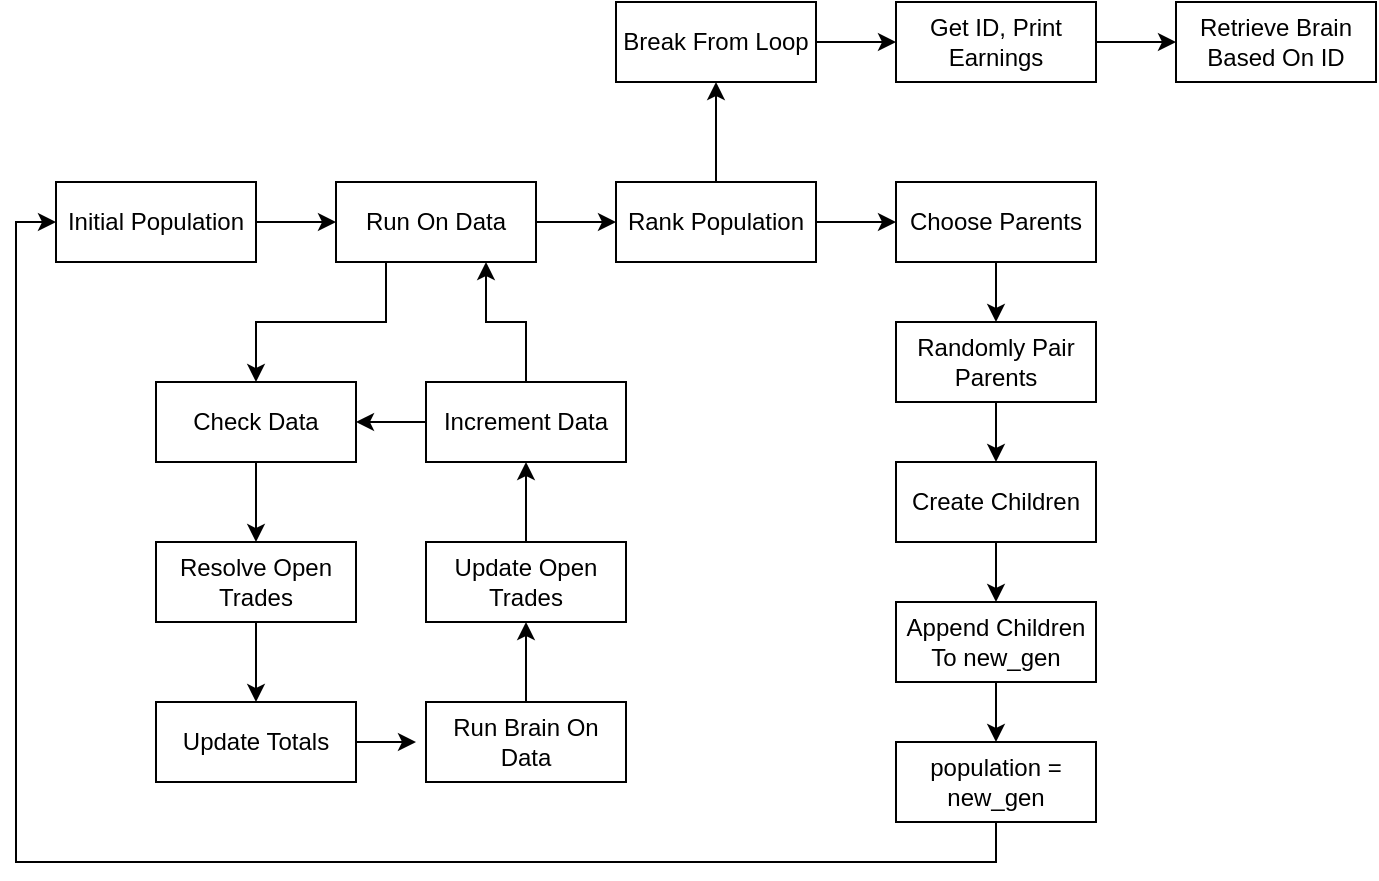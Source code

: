 <mxfile version="24.2.5" type="device">
  <diagram name="Page-1" id="v99B9hazb0gP8uXYdA2J">
    <mxGraphModel dx="1204" dy="1826" grid="1" gridSize="10" guides="1" tooltips="1" connect="1" arrows="1" fold="1" page="1" pageScale="1" pageWidth="850" pageHeight="1100" math="0" shadow="0">
      <root>
        <mxCell id="0" />
        <mxCell id="1" parent="0" />
        <mxCell id="X6-5hW9U4W6JeiVxbOch-5" style="edgeStyle=orthogonalEdgeStyle;rounded=0;orthogonalLoop=1;jettySize=auto;html=1;exitX=1;exitY=0.5;exitDx=0;exitDy=0;entryX=0;entryY=0.5;entryDx=0;entryDy=0;" edge="1" parent="1" source="X6-5hW9U4W6JeiVxbOch-2" target="X6-5hW9U4W6JeiVxbOch-4">
          <mxGeometry relative="1" as="geometry" />
        </mxCell>
        <mxCell id="X6-5hW9U4W6JeiVxbOch-2" value="Initial Population" style="whiteSpace=wrap;html=1;align=center;" vertex="1" parent="1">
          <mxGeometry x="140" y="80" width="100" height="40" as="geometry" />
        </mxCell>
        <mxCell id="X6-5hW9U4W6JeiVxbOch-29" style="edgeStyle=orthogonalEdgeStyle;rounded=0;orthogonalLoop=1;jettySize=auto;html=1;exitX=1;exitY=0.5;exitDx=0;exitDy=0;entryX=0;entryY=0.5;entryDx=0;entryDy=0;" edge="1" parent="1" source="X6-5hW9U4W6JeiVxbOch-3" target="X6-5hW9U4W6JeiVxbOch-12">
          <mxGeometry relative="1" as="geometry" />
        </mxCell>
        <mxCell id="X6-5hW9U4W6JeiVxbOch-39" style="edgeStyle=orthogonalEdgeStyle;rounded=0;orthogonalLoop=1;jettySize=auto;html=1;exitX=0.5;exitY=0;exitDx=0;exitDy=0;" edge="1" parent="1" source="X6-5hW9U4W6JeiVxbOch-3" target="X6-5hW9U4W6JeiVxbOch-40">
          <mxGeometry relative="1" as="geometry">
            <mxPoint x="470" y="50" as="targetPoint" />
          </mxGeometry>
        </mxCell>
        <mxCell id="X6-5hW9U4W6JeiVxbOch-3" value="Rank Population" style="whiteSpace=wrap;html=1;align=center;" vertex="1" parent="1">
          <mxGeometry x="420" y="80" width="100" height="40" as="geometry" />
        </mxCell>
        <mxCell id="X6-5hW9U4W6JeiVxbOch-6" style="edgeStyle=orthogonalEdgeStyle;rounded=0;orthogonalLoop=1;jettySize=auto;html=1;exitX=1;exitY=0.5;exitDx=0;exitDy=0;entryX=0;entryY=0.5;entryDx=0;entryDy=0;" edge="1" parent="1" source="X6-5hW9U4W6JeiVxbOch-4" target="X6-5hW9U4W6JeiVxbOch-3">
          <mxGeometry relative="1" as="geometry" />
        </mxCell>
        <mxCell id="X6-5hW9U4W6JeiVxbOch-17" style="edgeStyle=orthogonalEdgeStyle;rounded=0;orthogonalLoop=1;jettySize=auto;html=1;exitX=0.25;exitY=1;exitDx=0;exitDy=0;" edge="1" parent="1" source="X6-5hW9U4W6JeiVxbOch-4" target="X6-5hW9U4W6JeiVxbOch-16">
          <mxGeometry relative="1" as="geometry" />
        </mxCell>
        <mxCell id="X6-5hW9U4W6JeiVxbOch-4" value="Run On Data" style="whiteSpace=wrap;html=1;align=center;" vertex="1" parent="1">
          <mxGeometry x="280" y="80" width="100" height="40" as="geometry" />
        </mxCell>
        <mxCell id="X6-5hW9U4W6JeiVxbOch-31" style="edgeStyle=orthogonalEdgeStyle;rounded=0;orthogonalLoop=1;jettySize=auto;html=1;exitX=0.5;exitY=1;exitDx=0;exitDy=0;entryX=0.5;entryY=0;entryDx=0;entryDy=0;" edge="1" parent="1" source="X6-5hW9U4W6JeiVxbOch-12" target="X6-5hW9U4W6JeiVxbOch-30">
          <mxGeometry relative="1" as="geometry" />
        </mxCell>
        <mxCell id="X6-5hW9U4W6JeiVxbOch-12" value="Choose Parents" style="whiteSpace=wrap;html=1;align=center;" vertex="1" parent="1">
          <mxGeometry x="560" y="80" width="100" height="40" as="geometry" />
        </mxCell>
        <mxCell id="X6-5hW9U4W6JeiVxbOch-21" style="edgeStyle=orthogonalEdgeStyle;rounded=0;orthogonalLoop=1;jettySize=auto;html=1;exitX=1;exitY=0.5;exitDx=0;exitDy=0;" edge="1" parent="1" source="X6-5hW9U4W6JeiVxbOch-13">
          <mxGeometry relative="1" as="geometry">
            <mxPoint x="320" y="360" as="targetPoint" />
          </mxGeometry>
        </mxCell>
        <mxCell id="X6-5hW9U4W6JeiVxbOch-13" value="Update Totals" style="whiteSpace=wrap;html=1;align=center;" vertex="1" parent="1">
          <mxGeometry x="190" y="340" width="100" height="40" as="geometry" />
        </mxCell>
        <mxCell id="X6-5hW9U4W6JeiVxbOch-23" style="edgeStyle=orthogonalEdgeStyle;rounded=0;orthogonalLoop=1;jettySize=auto;html=1;exitX=0.5;exitY=0;exitDx=0;exitDy=0;entryX=0.5;entryY=1;entryDx=0;entryDy=0;" edge="1" parent="1" source="X6-5hW9U4W6JeiVxbOch-14" target="X6-5hW9U4W6JeiVxbOch-22">
          <mxGeometry relative="1" as="geometry" />
        </mxCell>
        <mxCell id="X6-5hW9U4W6JeiVxbOch-14" value="Run Brain On Data" style="whiteSpace=wrap;html=1;align=center;" vertex="1" parent="1">
          <mxGeometry x="325" y="340" width="100" height="40" as="geometry" />
        </mxCell>
        <mxCell id="X6-5hW9U4W6JeiVxbOch-18" style="edgeStyle=orthogonalEdgeStyle;rounded=0;orthogonalLoop=1;jettySize=auto;html=1;exitX=0.5;exitY=1;exitDx=0;exitDy=0;entryX=0.5;entryY=0;entryDx=0;entryDy=0;" edge="1" parent="1" source="X6-5hW9U4W6JeiVxbOch-16">
          <mxGeometry relative="1" as="geometry">
            <mxPoint x="240" y="260" as="targetPoint" />
          </mxGeometry>
        </mxCell>
        <mxCell id="X6-5hW9U4W6JeiVxbOch-16" value="Check Data" style="whiteSpace=wrap;html=1;align=center;" vertex="1" parent="1">
          <mxGeometry x="190" y="180" width="100" height="40" as="geometry" />
        </mxCell>
        <mxCell id="X6-5hW9U4W6JeiVxbOch-20" style="edgeStyle=orthogonalEdgeStyle;rounded=0;orthogonalLoop=1;jettySize=auto;html=1;exitX=0.5;exitY=1;exitDx=0;exitDy=0;entryX=0.5;entryY=0;entryDx=0;entryDy=0;" edge="1" parent="1" source="X6-5hW9U4W6JeiVxbOch-19" target="X6-5hW9U4W6JeiVxbOch-13">
          <mxGeometry relative="1" as="geometry" />
        </mxCell>
        <mxCell id="X6-5hW9U4W6JeiVxbOch-19" value="Resolve Open Trades" style="whiteSpace=wrap;html=1;align=center;" vertex="1" parent="1">
          <mxGeometry x="190" y="260" width="100" height="40" as="geometry" />
        </mxCell>
        <mxCell id="X6-5hW9U4W6JeiVxbOch-26" style="edgeStyle=orthogonalEdgeStyle;rounded=0;orthogonalLoop=1;jettySize=auto;html=1;exitX=0.5;exitY=0;exitDx=0;exitDy=0;entryX=0.5;entryY=1;entryDx=0;entryDy=0;" edge="1" parent="1" source="X6-5hW9U4W6JeiVxbOch-22" target="X6-5hW9U4W6JeiVxbOch-25">
          <mxGeometry relative="1" as="geometry" />
        </mxCell>
        <mxCell id="X6-5hW9U4W6JeiVxbOch-22" value="Update Open Trades" style="whiteSpace=wrap;html=1;align=center;" vertex="1" parent="1">
          <mxGeometry x="325" y="260" width="100" height="40" as="geometry" />
        </mxCell>
        <mxCell id="X6-5hW9U4W6JeiVxbOch-27" style="edgeStyle=orthogonalEdgeStyle;rounded=0;orthogonalLoop=1;jettySize=auto;html=1;exitX=0;exitY=0.5;exitDx=0;exitDy=0;entryX=1;entryY=0.5;entryDx=0;entryDy=0;" edge="1" parent="1" source="X6-5hW9U4W6JeiVxbOch-25" target="X6-5hW9U4W6JeiVxbOch-16">
          <mxGeometry relative="1" as="geometry" />
        </mxCell>
        <mxCell id="X6-5hW9U4W6JeiVxbOch-28" style="edgeStyle=orthogonalEdgeStyle;rounded=0;orthogonalLoop=1;jettySize=auto;html=1;exitX=0.5;exitY=0;exitDx=0;exitDy=0;entryX=0.75;entryY=1;entryDx=0;entryDy=0;" edge="1" parent="1" source="X6-5hW9U4W6JeiVxbOch-25" target="X6-5hW9U4W6JeiVxbOch-4">
          <mxGeometry relative="1" as="geometry" />
        </mxCell>
        <mxCell id="X6-5hW9U4W6JeiVxbOch-25" value="Increment Data" style="whiteSpace=wrap;html=1;align=center;" vertex="1" parent="1">
          <mxGeometry x="325" y="180" width="100" height="40" as="geometry" />
        </mxCell>
        <mxCell id="X6-5hW9U4W6JeiVxbOch-33" style="edgeStyle=orthogonalEdgeStyle;rounded=0;orthogonalLoop=1;jettySize=auto;html=1;exitX=0.5;exitY=1;exitDx=0;exitDy=0;entryX=0.5;entryY=0;entryDx=0;entryDy=0;" edge="1" parent="1" source="X6-5hW9U4W6JeiVxbOch-30" target="X6-5hW9U4W6JeiVxbOch-32">
          <mxGeometry relative="1" as="geometry" />
        </mxCell>
        <mxCell id="X6-5hW9U4W6JeiVxbOch-30" value="Randomly Pair Parents" style="whiteSpace=wrap;html=1;align=center;" vertex="1" parent="1">
          <mxGeometry x="560" y="150" width="100" height="40" as="geometry" />
        </mxCell>
        <mxCell id="X6-5hW9U4W6JeiVxbOch-35" style="edgeStyle=orthogonalEdgeStyle;rounded=0;orthogonalLoop=1;jettySize=auto;html=1;exitX=0.5;exitY=1;exitDx=0;exitDy=0;entryX=0.5;entryY=0;entryDx=0;entryDy=0;" edge="1" parent="1" source="X6-5hW9U4W6JeiVxbOch-32" target="X6-5hW9U4W6JeiVxbOch-34">
          <mxGeometry relative="1" as="geometry" />
        </mxCell>
        <mxCell id="X6-5hW9U4W6JeiVxbOch-32" value="Create Children" style="whiteSpace=wrap;html=1;align=center;" vertex="1" parent="1">
          <mxGeometry x="560" y="220" width="100" height="40" as="geometry" />
        </mxCell>
        <mxCell id="X6-5hW9U4W6JeiVxbOch-37" style="edgeStyle=orthogonalEdgeStyle;rounded=0;orthogonalLoop=1;jettySize=auto;html=1;exitX=0.5;exitY=1;exitDx=0;exitDy=0;entryX=0.5;entryY=0;entryDx=0;entryDy=0;" edge="1" parent="1" source="X6-5hW9U4W6JeiVxbOch-34" target="X6-5hW9U4W6JeiVxbOch-36">
          <mxGeometry relative="1" as="geometry" />
        </mxCell>
        <mxCell id="X6-5hW9U4W6JeiVxbOch-34" value="Append Children To new_gen" style="whiteSpace=wrap;html=1;align=center;" vertex="1" parent="1">
          <mxGeometry x="560" y="290" width="100" height="40" as="geometry" />
        </mxCell>
        <mxCell id="X6-5hW9U4W6JeiVxbOch-38" style="edgeStyle=orthogonalEdgeStyle;rounded=0;orthogonalLoop=1;jettySize=auto;html=1;exitX=0.5;exitY=1;exitDx=0;exitDy=0;entryX=0;entryY=0.5;entryDx=0;entryDy=0;" edge="1" parent="1" source="X6-5hW9U4W6JeiVxbOch-36" target="X6-5hW9U4W6JeiVxbOch-2">
          <mxGeometry relative="1" as="geometry" />
        </mxCell>
        <mxCell id="X6-5hW9U4W6JeiVxbOch-36" value="population = new_gen" style="whiteSpace=wrap;html=1;align=center;" vertex="1" parent="1">
          <mxGeometry x="560" y="360" width="100" height="40" as="geometry" />
        </mxCell>
        <mxCell id="X6-5hW9U4W6JeiVxbOch-42" style="edgeStyle=orthogonalEdgeStyle;rounded=0;orthogonalLoop=1;jettySize=auto;html=1;exitX=1;exitY=0.5;exitDx=0;exitDy=0;entryX=0;entryY=0.5;entryDx=0;entryDy=0;" edge="1" parent="1" source="X6-5hW9U4W6JeiVxbOch-40" target="X6-5hW9U4W6JeiVxbOch-41">
          <mxGeometry relative="1" as="geometry" />
        </mxCell>
        <mxCell id="X6-5hW9U4W6JeiVxbOch-40" value="Break From Loop" style="whiteSpace=wrap;html=1;align=center;" vertex="1" parent="1">
          <mxGeometry x="420" y="-10" width="100" height="40" as="geometry" />
        </mxCell>
        <mxCell id="X6-5hW9U4W6JeiVxbOch-44" style="edgeStyle=orthogonalEdgeStyle;rounded=0;orthogonalLoop=1;jettySize=auto;html=1;exitX=1;exitY=0.5;exitDx=0;exitDy=0;entryX=0;entryY=0.5;entryDx=0;entryDy=0;" edge="1" parent="1" source="X6-5hW9U4W6JeiVxbOch-41" target="X6-5hW9U4W6JeiVxbOch-43">
          <mxGeometry relative="1" as="geometry" />
        </mxCell>
        <mxCell id="X6-5hW9U4W6JeiVxbOch-41" value="Get ID, Print Earnings" style="whiteSpace=wrap;html=1;align=center;" vertex="1" parent="1">
          <mxGeometry x="560" y="-10" width="100" height="40" as="geometry" />
        </mxCell>
        <mxCell id="X6-5hW9U4W6JeiVxbOch-43" value="Retrieve Brain Based On ID" style="whiteSpace=wrap;html=1;align=center;" vertex="1" parent="1">
          <mxGeometry x="700" y="-10" width="100" height="40" as="geometry" />
        </mxCell>
      </root>
    </mxGraphModel>
  </diagram>
</mxfile>
